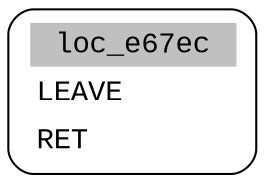 digraph asm_graph {
1941 [
shape="Mrecord" fontname="Courier New"label =<<table border="0" cellborder="0" cellpadding="3"><tr><td align="center" colspan="2" bgcolor="grey">loc_e67ec</td></tr><tr><td align="left">LEAVE      </td></tr><tr><td align="left">RET        </td></tr></table>> ];
}